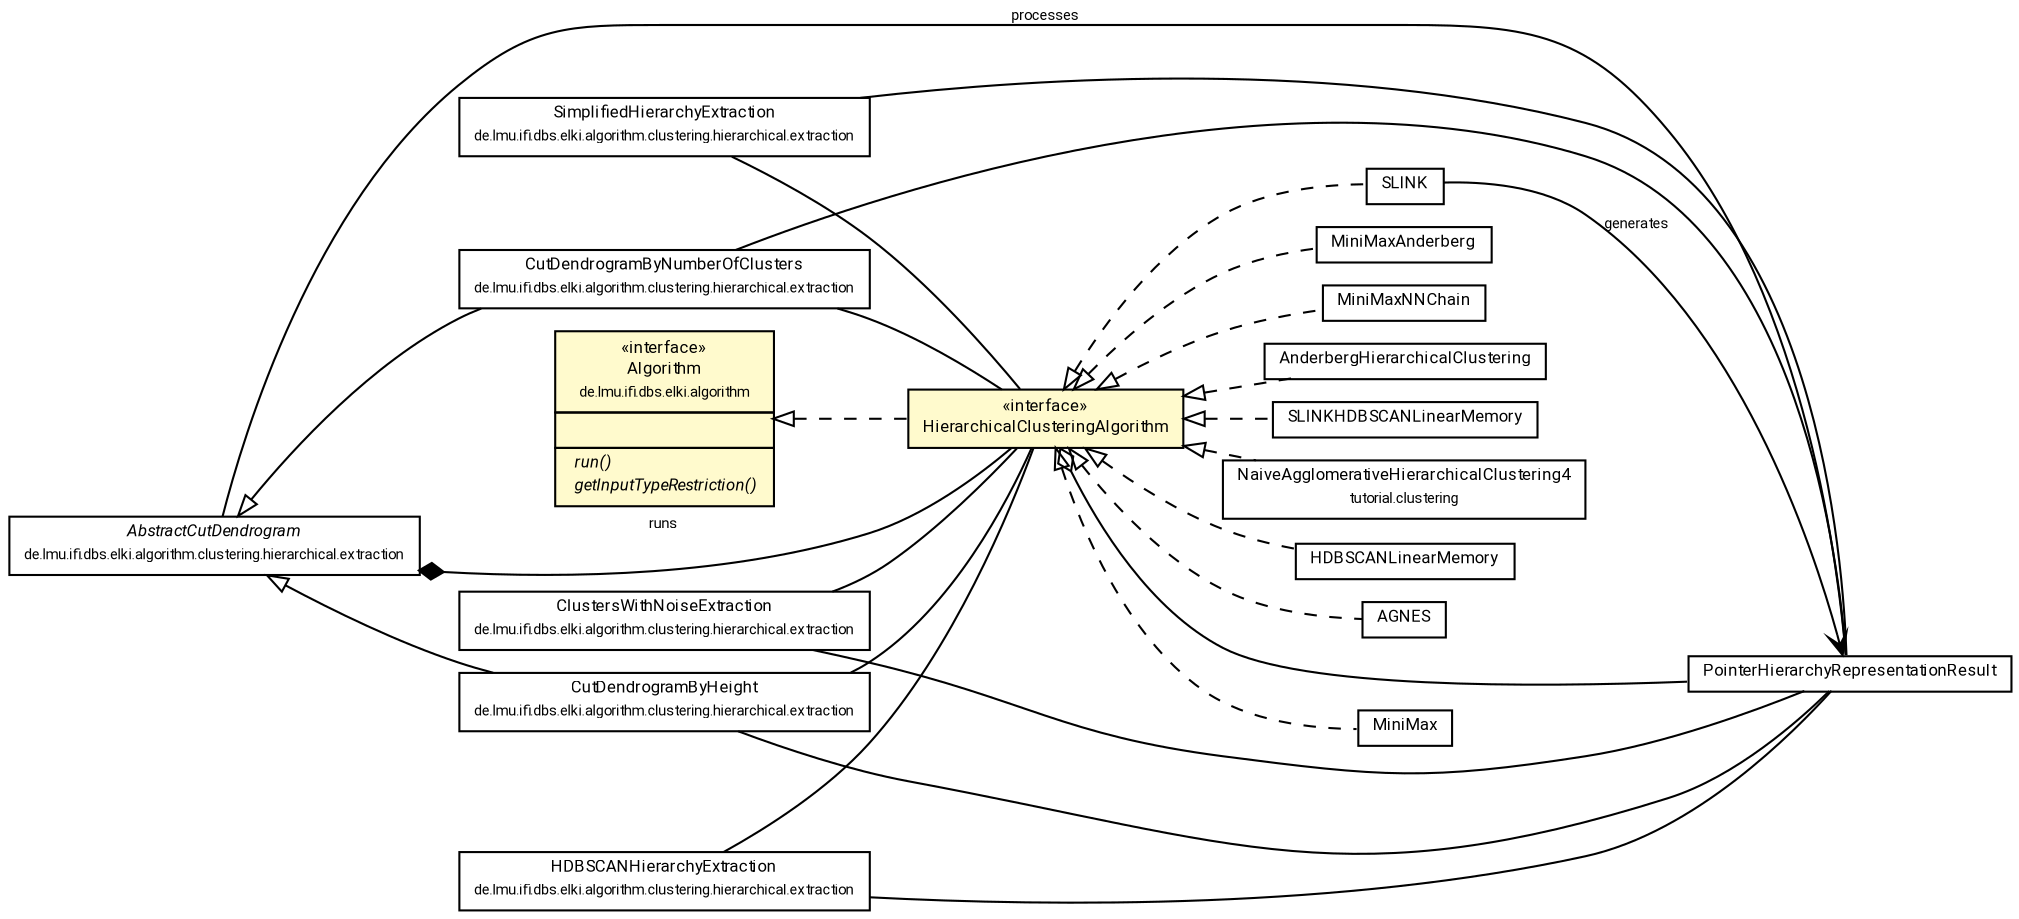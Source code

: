 #!/usr/local/bin/dot
#
# Class diagram 
# Generated by UMLGraph version R5_7_2-60-g0e99a6 (http://www.spinellis.gr/umlgraph/)
#

digraph G {
	graph [fontnames="svg"]
	edge [fontname="Roboto",fontsize=7,labelfontname="Roboto",labelfontsize=7,color="black"];
	node [fontname="Roboto",fontcolor="black",fontsize=8,shape=plaintext,margin=0,width=0,height=0];
	nodesep=0.15;
	ranksep=0.25;
	rankdir=LR;
	// de.lmu.ifi.dbs.elki.algorithm.clustering.hierarchical.HDBSCANLinearMemory<O>
	c5026086 [label=<<table title="de.lmu.ifi.dbs.elki.algorithm.clustering.hierarchical.HDBSCANLinearMemory" border="0" cellborder="1" cellspacing="0" cellpadding="2" href="HDBSCANLinearMemory.html" target="_parent">
		<tr><td><table border="0" cellspacing="0" cellpadding="1">
		<tr><td align="center" balign="center"> <font face="Roboto">HDBSCANLinearMemory</font> </td></tr>
		</table></td></tr>
		</table>>, URL="HDBSCANLinearMemory.html"];
	// de.lmu.ifi.dbs.elki.algorithm.clustering.hierarchical.AGNES<O>
	c5026090 [label=<<table title="de.lmu.ifi.dbs.elki.algorithm.clustering.hierarchical.AGNES" border="0" cellborder="1" cellspacing="0" cellpadding="2" href="AGNES.html" target="_parent">
		<tr><td><table border="0" cellspacing="0" cellpadding="1">
		<tr><td align="center" balign="center"> <font face="Roboto">AGNES</font> </td></tr>
		</table></td></tr>
		</table>>, URL="AGNES.html"];
	// de.lmu.ifi.dbs.elki.algorithm.clustering.hierarchical.PointerHierarchyRepresentationResult
	c5026092 [label=<<table title="de.lmu.ifi.dbs.elki.algorithm.clustering.hierarchical.PointerHierarchyRepresentationResult" border="0" cellborder="1" cellspacing="0" cellpadding="2" href="PointerHierarchyRepresentationResult.html" target="_parent">
		<tr><td><table border="0" cellspacing="0" cellpadding="1">
		<tr><td align="center" balign="center"> <font face="Roboto">PointerHierarchyRepresentationResult</font> </td></tr>
		</table></td></tr>
		</table>>, URL="PointerHierarchyRepresentationResult.html"];
	// de.lmu.ifi.dbs.elki.algorithm.clustering.hierarchical.MiniMax<O>
	c5026127 [label=<<table title="de.lmu.ifi.dbs.elki.algorithm.clustering.hierarchical.MiniMax" border="0" cellborder="1" cellspacing="0" cellpadding="2" href="MiniMax.html" target="_parent">
		<tr><td><table border="0" cellspacing="0" cellpadding="1">
		<tr><td align="center" balign="center"> <font face="Roboto">MiniMax</font> </td></tr>
		</table></td></tr>
		</table>>, URL="MiniMax.html"];
	// de.lmu.ifi.dbs.elki.algorithm.clustering.hierarchical.SLINK<O>
	c5026129 [label=<<table title="de.lmu.ifi.dbs.elki.algorithm.clustering.hierarchical.SLINK" border="0" cellborder="1" cellspacing="0" cellpadding="2" href="SLINK.html" target="_parent">
		<tr><td><table border="0" cellspacing="0" cellpadding="1">
		<tr><td align="center" balign="center"> <font face="Roboto">SLINK</font> </td></tr>
		</table></td></tr>
		</table>>, URL="SLINK.html"];
	// de.lmu.ifi.dbs.elki.algorithm.clustering.hierarchical.MiniMaxAnderberg<O>
	c5026150 [label=<<table title="de.lmu.ifi.dbs.elki.algorithm.clustering.hierarchical.MiniMaxAnderberg" border="0" cellborder="1" cellspacing="0" cellpadding="2" href="MiniMaxAnderberg.html" target="_parent">
		<tr><td><table border="0" cellspacing="0" cellpadding="1">
		<tr><td align="center" balign="center"> <font face="Roboto">MiniMaxAnderberg</font> </td></tr>
		</table></td></tr>
		</table>>, URL="MiniMaxAnderberg.html"];
	// de.lmu.ifi.dbs.elki.algorithm.clustering.hierarchical.MiniMaxNNChain<O>
	c5026152 [label=<<table title="de.lmu.ifi.dbs.elki.algorithm.clustering.hierarchical.MiniMaxNNChain" border="0" cellborder="1" cellspacing="0" cellpadding="2" href="MiniMaxNNChain.html" target="_parent">
		<tr><td><table border="0" cellspacing="0" cellpadding="1">
		<tr><td align="center" balign="center"> <font face="Roboto">MiniMaxNNChain</font> </td></tr>
		</table></td></tr>
		</table>>, URL="MiniMaxNNChain.html"];
	// de.lmu.ifi.dbs.elki.algorithm.clustering.hierarchical.AnderbergHierarchicalClustering<O>
	c5026155 [label=<<table title="de.lmu.ifi.dbs.elki.algorithm.clustering.hierarchical.AnderbergHierarchicalClustering" border="0" cellborder="1" cellspacing="0" cellpadding="2" href="AnderbergHierarchicalClustering.html" target="_parent">
		<tr><td><table border="0" cellspacing="0" cellpadding="1">
		<tr><td align="center" balign="center"> <font face="Roboto">AnderbergHierarchicalClustering</font> </td></tr>
		</table></td></tr>
		</table>>, URL="AnderbergHierarchicalClustering.html"];
	// de.lmu.ifi.dbs.elki.algorithm.clustering.hierarchical.SLINKHDBSCANLinearMemory<O>
	c5026157 [label=<<table title="de.lmu.ifi.dbs.elki.algorithm.clustering.hierarchical.SLINKHDBSCANLinearMemory" border="0" cellborder="1" cellspacing="0" cellpadding="2" href="SLINKHDBSCANLinearMemory.html" target="_parent">
		<tr><td><table border="0" cellspacing="0" cellpadding="1">
		<tr><td align="center" balign="center"> <font face="Roboto">SLINKHDBSCANLinearMemory</font> </td></tr>
		</table></td></tr>
		</table>>, URL="SLINKHDBSCANLinearMemory.html"];
	// de.lmu.ifi.dbs.elki.algorithm.clustering.hierarchical.extraction.CutDendrogramByNumberOfClusters
	c5026159 [label=<<table title="de.lmu.ifi.dbs.elki.algorithm.clustering.hierarchical.extraction.CutDendrogramByNumberOfClusters" border="0" cellborder="1" cellspacing="0" cellpadding="2" href="extraction/CutDendrogramByNumberOfClusters.html" target="_parent">
		<tr><td><table border="0" cellspacing="0" cellpadding="1">
		<tr><td align="center" balign="center"> <font face="Roboto">CutDendrogramByNumberOfClusters</font> </td></tr>
		<tr><td align="center" balign="center"> <font face="Roboto" point-size="7.0">de.lmu.ifi.dbs.elki.algorithm.clustering.hierarchical.extraction</font> </td></tr>
		</table></td></tr>
		</table>>, URL="extraction/CutDendrogramByNumberOfClusters.html"];
	// de.lmu.ifi.dbs.elki.algorithm.clustering.hierarchical.extraction.CutDendrogramByHeight
	c5026162 [label=<<table title="de.lmu.ifi.dbs.elki.algorithm.clustering.hierarchical.extraction.CutDendrogramByHeight" border="0" cellborder="1" cellspacing="0" cellpadding="2" href="extraction/CutDendrogramByHeight.html" target="_parent">
		<tr><td><table border="0" cellspacing="0" cellpadding="1">
		<tr><td align="center" balign="center"> <font face="Roboto">CutDendrogramByHeight</font> </td></tr>
		<tr><td align="center" balign="center"> <font face="Roboto" point-size="7.0">de.lmu.ifi.dbs.elki.algorithm.clustering.hierarchical.extraction</font> </td></tr>
		</table></td></tr>
		</table>>, URL="extraction/CutDendrogramByHeight.html"];
	// de.lmu.ifi.dbs.elki.algorithm.clustering.hierarchical.extraction.SimplifiedHierarchyExtraction
	c5026165 [label=<<table title="de.lmu.ifi.dbs.elki.algorithm.clustering.hierarchical.extraction.SimplifiedHierarchyExtraction" border="0" cellborder="1" cellspacing="0" cellpadding="2" href="extraction/SimplifiedHierarchyExtraction.html" target="_parent">
		<tr><td><table border="0" cellspacing="0" cellpadding="1">
		<tr><td align="center" balign="center"> <font face="Roboto">SimplifiedHierarchyExtraction</font> </td></tr>
		<tr><td align="center" balign="center"> <font face="Roboto" point-size="7.0">de.lmu.ifi.dbs.elki.algorithm.clustering.hierarchical.extraction</font> </td></tr>
		</table></td></tr>
		</table>>, URL="extraction/SimplifiedHierarchyExtraction.html"];
	// de.lmu.ifi.dbs.elki.algorithm.clustering.hierarchical.extraction.HDBSCANHierarchyExtraction
	c5026169 [label=<<table title="de.lmu.ifi.dbs.elki.algorithm.clustering.hierarchical.extraction.HDBSCANHierarchyExtraction" border="0" cellborder="1" cellspacing="0" cellpadding="2" href="extraction/HDBSCANHierarchyExtraction.html" target="_parent">
		<tr><td><table border="0" cellspacing="0" cellpadding="1">
		<tr><td align="center" balign="center"> <font face="Roboto">HDBSCANHierarchyExtraction</font> </td></tr>
		<tr><td align="center" balign="center"> <font face="Roboto" point-size="7.0">de.lmu.ifi.dbs.elki.algorithm.clustering.hierarchical.extraction</font> </td></tr>
		</table></td></tr>
		</table>>, URL="extraction/HDBSCANHierarchyExtraction.html"];
	// de.lmu.ifi.dbs.elki.algorithm.clustering.hierarchical.extraction.ClustersWithNoiseExtraction
	c5026173 [label=<<table title="de.lmu.ifi.dbs.elki.algorithm.clustering.hierarchical.extraction.ClustersWithNoiseExtraction" border="0" cellborder="1" cellspacing="0" cellpadding="2" href="extraction/ClustersWithNoiseExtraction.html" target="_parent">
		<tr><td><table border="0" cellspacing="0" cellpadding="1">
		<tr><td align="center" balign="center"> <font face="Roboto">ClustersWithNoiseExtraction</font> </td></tr>
		<tr><td align="center" balign="center"> <font face="Roboto" point-size="7.0">de.lmu.ifi.dbs.elki.algorithm.clustering.hierarchical.extraction</font> </td></tr>
		</table></td></tr>
		</table>>, URL="extraction/ClustersWithNoiseExtraction.html"];
	// de.lmu.ifi.dbs.elki.algorithm.clustering.hierarchical.extraction.AbstractCutDendrogram
	c5026176 [label=<<table title="de.lmu.ifi.dbs.elki.algorithm.clustering.hierarchical.extraction.AbstractCutDendrogram" border="0" cellborder="1" cellspacing="0" cellpadding="2" href="extraction/AbstractCutDendrogram.html" target="_parent">
		<tr><td><table border="0" cellspacing="0" cellpadding="1">
		<tr><td align="center" balign="center"> <font face="Roboto"><i>AbstractCutDendrogram</i></font> </td></tr>
		<tr><td align="center" balign="center"> <font face="Roboto" point-size="7.0">de.lmu.ifi.dbs.elki.algorithm.clustering.hierarchical.extraction</font> </td></tr>
		</table></td></tr>
		</table>>, URL="extraction/AbstractCutDendrogram.html"];
	// de.lmu.ifi.dbs.elki.algorithm.clustering.hierarchical.HierarchicalClusteringAlgorithm
	c5026180 [label=<<table title="de.lmu.ifi.dbs.elki.algorithm.clustering.hierarchical.HierarchicalClusteringAlgorithm" border="0" cellborder="1" cellspacing="0" cellpadding="2" bgcolor="lemonChiffon" href="HierarchicalClusteringAlgorithm.html" target="_parent">
		<tr><td><table border="0" cellspacing="0" cellpadding="1">
		<tr><td align="center" balign="center"> &#171;interface&#187; </td></tr>
		<tr><td align="center" balign="center"> <font face="Roboto">HierarchicalClusteringAlgorithm</font> </td></tr>
		</table></td></tr>
		</table>>, URL="HierarchicalClusteringAlgorithm.html"];
	// de.lmu.ifi.dbs.elki.algorithm.Algorithm
	c5026642 [label=<<table title="de.lmu.ifi.dbs.elki.algorithm.Algorithm" border="0" cellborder="1" cellspacing="0" cellpadding="2" bgcolor="LemonChiffon" href="../../Algorithm.html" target="_parent">
		<tr><td><table border="0" cellspacing="0" cellpadding="1">
		<tr><td align="center" balign="center"> &#171;interface&#187; </td></tr>
		<tr><td align="center" balign="center"> <font face="Roboto">Algorithm</font> </td></tr>
		<tr><td align="center" balign="center"> <font face="Roboto" point-size="7.0">de.lmu.ifi.dbs.elki.algorithm</font> </td></tr>
		</table></td></tr>
		<tr><td><table border="0" cellspacing="0" cellpadding="1">
		<tr><td align="left" balign="left">  </td></tr>
		</table></td></tr>
		<tr><td><table border="0" cellspacing="0" cellpadding="1">
		<tr><td align="left" balign="left"> <i> run()</i> </td></tr>
		<tr><td align="left" balign="left"> <i> getInputTypeRestriction()</i> </td></tr>
		</table></td></tr>
		</table>>, URL="../../Algorithm.html"];
	// tutorial.clustering.NaiveAgglomerativeHierarchicalClustering4<O>
	c5028609 [label=<<table title="tutorial.clustering.NaiveAgglomerativeHierarchicalClustering4" border="0" cellborder="1" cellspacing="0" cellpadding="2" href="../../../../../../../../tutorial/clustering/NaiveAgglomerativeHierarchicalClustering4.html" target="_parent">
		<tr><td><table border="0" cellspacing="0" cellpadding="1">
		<tr><td align="center" balign="center"> <font face="Roboto">NaiveAgglomerativeHierarchicalClustering4</font> </td></tr>
		<tr><td align="center" balign="center"> <font face="Roboto" point-size="7.0">tutorial.clustering</font> </td></tr>
		</table></td></tr>
		</table>>, URL="../../../../../../../../tutorial/clustering/NaiveAgglomerativeHierarchicalClustering4.html"];
	// de.lmu.ifi.dbs.elki.algorithm.clustering.hierarchical.HDBSCANLinearMemory<O> implements de.lmu.ifi.dbs.elki.algorithm.clustering.hierarchical.HierarchicalClusteringAlgorithm
	c5026180 -> c5026086 [arrowtail=empty,style=dashed,dir=back,weight=9];
	// de.lmu.ifi.dbs.elki.algorithm.clustering.hierarchical.AGNES<O> implements de.lmu.ifi.dbs.elki.algorithm.clustering.hierarchical.HierarchicalClusteringAlgorithm
	c5026180 -> c5026090 [arrowtail=empty,style=dashed,dir=back,weight=9];
	// de.lmu.ifi.dbs.elki.algorithm.clustering.hierarchical.MiniMax<O> implements de.lmu.ifi.dbs.elki.algorithm.clustering.hierarchical.HierarchicalClusteringAlgorithm
	c5026180 -> c5026127 [arrowtail=empty,style=dashed,dir=back,weight=9];
	// de.lmu.ifi.dbs.elki.algorithm.clustering.hierarchical.SLINK<O> implements de.lmu.ifi.dbs.elki.algorithm.clustering.hierarchical.HierarchicalClusteringAlgorithm
	c5026180 -> c5026129 [arrowtail=empty,style=dashed,dir=back,weight=9];
	// de.lmu.ifi.dbs.elki.algorithm.clustering.hierarchical.SLINK<O> navassoc de.lmu.ifi.dbs.elki.algorithm.clustering.hierarchical.PointerHierarchyRepresentationResult
	c5026129 -> c5026092 [arrowhead=open,weight=1,label="generates"];
	// de.lmu.ifi.dbs.elki.algorithm.clustering.hierarchical.MiniMaxAnderberg<O> implements de.lmu.ifi.dbs.elki.algorithm.clustering.hierarchical.HierarchicalClusteringAlgorithm
	c5026180 -> c5026150 [arrowtail=empty,style=dashed,dir=back,weight=9];
	// de.lmu.ifi.dbs.elki.algorithm.clustering.hierarchical.MiniMaxNNChain<O> implements de.lmu.ifi.dbs.elki.algorithm.clustering.hierarchical.HierarchicalClusteringAlgorithm
	c5026180 -> c5026152 [arrowtail=empty,style=dashed,dir=back,weight=9];
	// de.lmu.ifi.dbs.elki.algorithm.clustering.hierarchical.AnderbergHierarchicalClustering<O> implements de.lmu.ifi.dbs.elki.algorithm.clustering.hierarchical.HierarchicalClusteringAlgorithm
	c5026180 -> c5026155 [arrowtail=empty,style=dashed,dir=back,weight=9];
	// de.lmu.ifi.dbs.elki.algorithm.clustering.hierarchical.SLINKHDBSCANLinearMemory<O> implements de.lmu.ifi.dbs.elki.algorithm.clustering.hierarchical.HierarchicalClusteringAlgorithm
	c5026180 -> c5026157 [arrowtail=empty,style=dashed,dir=back,weight=9];
	// de.lmu.ifi.dbs.elki.algorithm.clustering.hierarchical.extraction.CutDendrogramByNumberOfClusters extends de.lmu.ifi.dbs.elki.algorithm.clustering.hierarchical.extraction.AbstractCutDendrogram
	c5026176 -> c5026159 [arrowtail=empty,dir=back,weight=10];
	// de.lmu.ifi.dbs.elki.algorithm.clustering.hierarchical.extraction.CutDendrogramByNumberOfClusters assoc de.lmu.ifi.dbs.elki.algorithm.clustering.hierarchical.HierarchicalClusteringAlgorithm
	c5026159 -> c5026180 [arrowhead=none,weight=2];
	// de.lmu.ifi.dbs.elki.algorithm.clustering.hierarchical.extraction.CutDendrogramByNumberOfClusters assoc de.lmu.ifi.dbs.elki.algorithm.clustering.hierarchical.PointerHierarchyRepresentationResult
	c5026159 -> c5026092 [arrowhead=none,weight=2];
	// de.lmu.ifi.dbs.elki.algorithm.clustering.hierarchical.extraction.CutDendrogramByHeight extends de.lmu.ifi.dbs.elki.algorithm.clustering.hierarchical.extraction.AbstractCutDendrogram
	c5026176 -> c5026162 [arrowtail=empty,dir=back,weight=10];
	// de.lmu.ifi.dbs.elki.algorithm.clustering.hierarchical.extraction.CutDendrogramByHeight assoc de.lmu.ifi.dbs.elki.algorithm.clustering.hierarchical.HierarchicalClusteringAlgorithm
	c5026162 -> c5026180 [arrowhead=none,weight=2];
	// de.lmu.ifi.dbs.elki.algorithm.clustering.hierarchical.extraction.CutDendrogramByHeight assoc de.lmu.ifi.dbs.elki.algorithm.clustering.hierarchical.PointerHierarchyRepresentationResult
	c5026162 -> c5026092 [arrowhead=none,weight=2];
	// de.lmu.ifi.dbs.elki.algorithm.clustering.hierarchical.extraction.SimplifiedHierarchyExtraction assoc de.lmu.ifi.dbs.elki.algorithm.clustering.hierarchical.HierarchicalClusteringAlgorithm
	c5026165 -> c5026180 [arrowhead=none,weight=2];
	// de.lmu.ifi.dbs.elki.algorithm.clustering.hierarchical.extraction.SimplifiedHierarchyExtraction assoc de.lmu.ifi.dbs.elki.algorithm.clustering.hierarchical.PointerHierarchyRepresentationResult
	c5026165 -> c5026092 [arrowhead=none,weight=2];
	// de.lmu.ifi.dbs.elki.algorithm.clustering.hierarchical.extraction.HDBSCANHierarchyExtraction assoc de.lmu.ifi.dbs.elki.algorithm.clustering.hierarchical.HierarchicalClusteringAlgorithm
	c5026169 -> c5026180 [arrowhead=none,weight=2];
	// de.lmu.ifi.dbs.elki.algorithm.clustering.hierarchical.extraction.HDBSCANHierarchyExtraction assoc de.lmu.ifi.dbs.elki.algorithm.clustering.hierarchical.PointerHierarchyRepresentationResult
	c5026169 -> c5026092 [arrowhead=none,weight=2];
	// de.lmu.ifi.dbs.elki.algorithm.clustering.hierarchical.extraction.ClustersWithNoiseExtraction assoc de.lmu.ifi.dbs.elki.algorithm.clustering.hierarchical.HierarchicalClusteringAlgorithm
	c5026173 -> c5026180 [arrowhead=none,weight=2];
	// de.lmu.ifi.dbs.elki.algorithm.clustering.hierarchical.extraction.ClustersWithNoiseExtraction assoc de.lmu.ifi.dbs.elki.algorithm.clustering.hierarchical.PointerHierarchyRepresentationResult
	c5026173 -> c5026092 [arrowhead=none,weight=2];
	// de.lmu.ifi.dbs.elki.algorithm.clustering.hierarchical.extraction.AbstractCutDendrogram composed de.lmu.ifi.dbs.elki.algorithm.clustering.hierarchical.HierarchicalClusteringAlgorithm
	c5026176 -> c5026180 [arrowhead=none,arrowtail=diamond,dir=back,weight=6,label="runs"];
	// de.lmu.ifi.dbs.elki.algorithm.clustering.hierarchical.extraction.AbstractCutDendrogram assoc de.lmu.ifi.dbs.elki.algorithm.clustering.hierarchical.PointerHierarchyRepresentationResult
	c5026176 -> c5026092 [arrowhead=none,weight=2,label="processes"];
	// de.lmu.ifi.dbs.elki.algorithm.clustering.hierarchical.HierarchicalClusteringAlgorithm implements de.lmu.ifi.dbs.elki.algorithm.Algorithm
	c5026642 -> c5026180 [arrowtail=empty,style=dashed,dir=back,weight=9];
	// de.lmu.ifi.dbs.elki.algorithm.clustering.hierarchical.HierarchicalClusteringAlgorithm has de.lmu.ifi.dbs.elki.algorithm.clustering.hierarchical.PointerHierarchyRepresentationResult
	c5026180 -> c5026092 [arrowhead=none,arrowtail=ediamond,dir=back,weight=4];
	// tutorial.clustering.NaiveAgglomerativeHierarchicalClustering4<O> implements de.lmu.ifi.dbs.elki.algorithm.clustering.hierarchical.HierarchicalClusteringAlgorithm
	c5026180 -> c5028609 [arrowtail=empty,style=dashed,dir=back,weight=9];
}

